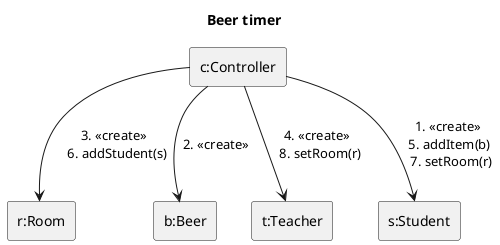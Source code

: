 @startuml ser
title Beer timer
rectangle "c:Controller" as c
rectangle "r:Room" as r
rectangle "b:Beer" as b
rectangle "t:Teacher" as t
rectangle "s:Student" as s

c --> s: 1. <<create>> \n 5. addItem(b) \n 7. setRoom(r)
c --> b: 2. <<create>> 
c --> r: 3. <<create>> \n 6. addStudent(s)
c --> t: 4. <<create>> \n 8. setRoom(r)

@enduml